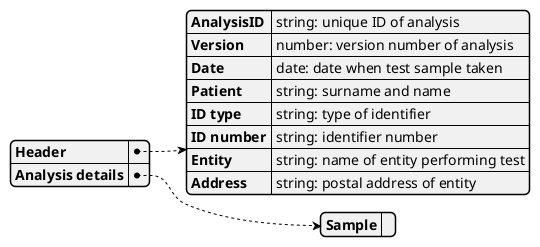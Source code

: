 @startjson SafeIsland_DataModelSamples1

{
      "Header": {
            "AnalysisID": "string: unique ID of analysis",
            "Version": "number: version number of analysis",
            "Date": "date: date when test sample taken",
            "Patient": "string: surname and name",
            "ID type": "string: type of identifier",
            "ID number": "string: identifier number",
            "Entity": "string: name of entity performing test",
            "Address": "string: postal address of entity"
      },
      "Analysis details": {
            "Sample": ""
      }
}
@endjson
